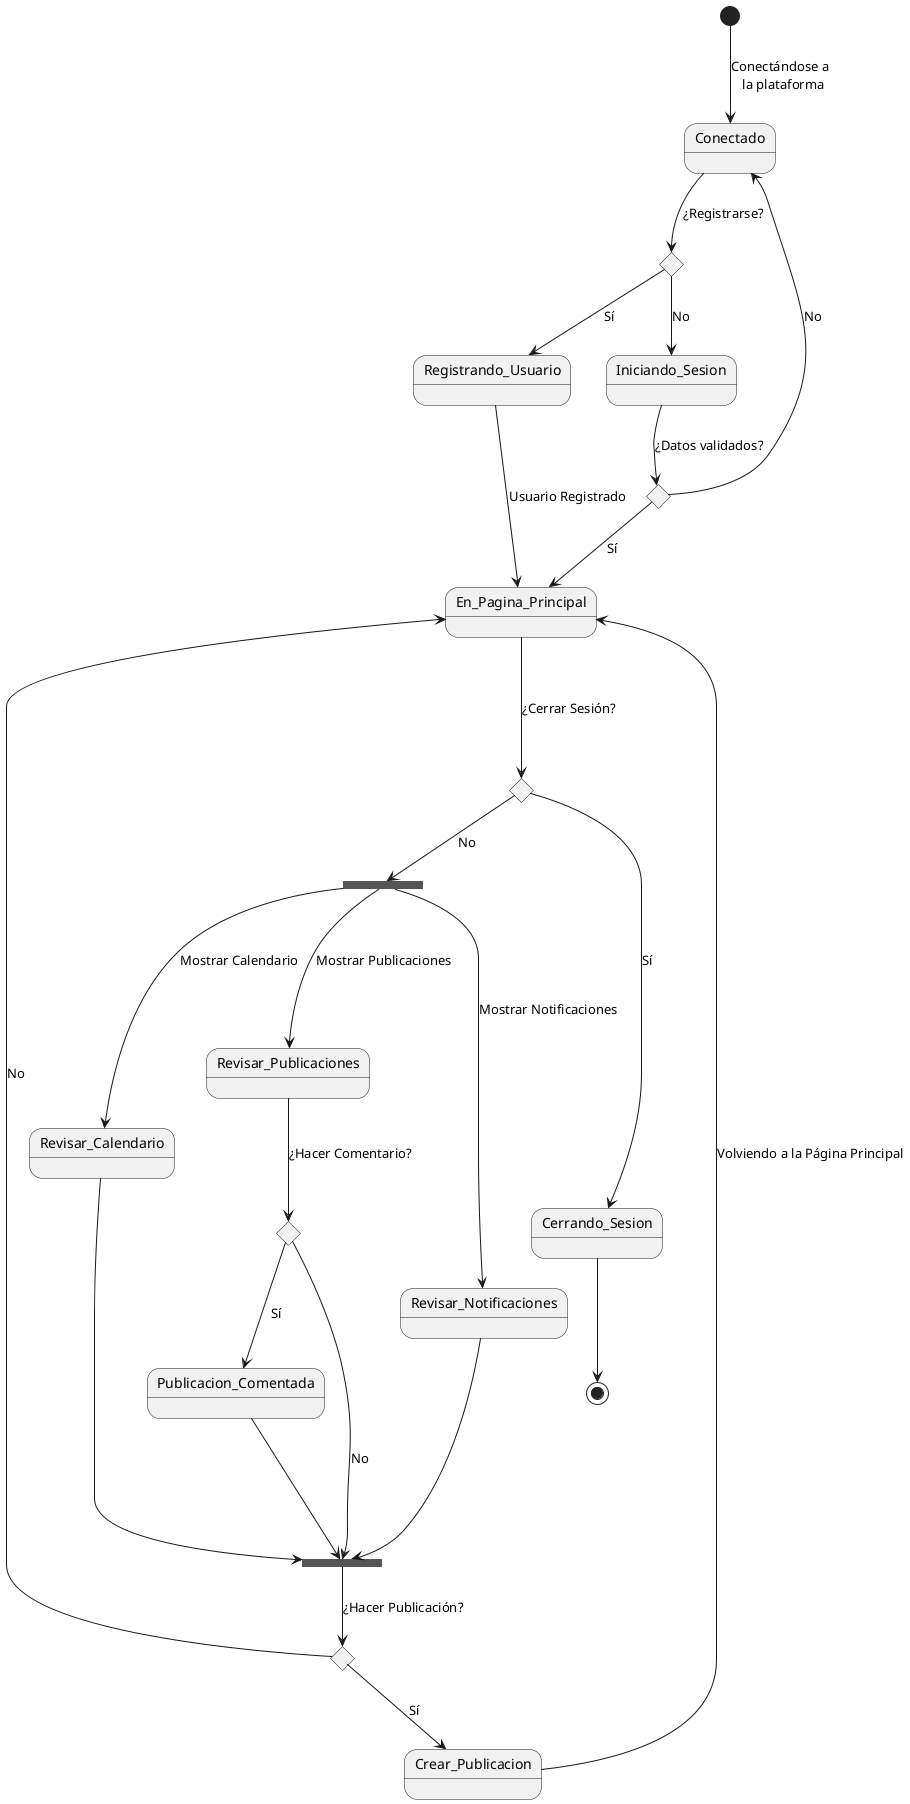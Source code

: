 @startuml

state Conectado
state c1 <<choice>>
state Registrando_Usuario
state Iniciando_Sesion
state c2 <<choice>>
state fork1 <<fork>>
state Revisar_Publicaciones
state c3  <<choice>>
state Publicacion_Comentada
state Revisar_Calendario
state Revisar_Notificaciones
state fork2 <<fork>>
state c4 <<choice>>
state Crear_Publicacion
state c5 <<choice>>
state Cerrando_Sesion

[*] --> Conectado : Conectándose a \n la plataforma

Conectado --> c1 : ¿Registrarse?

c1 --> Registrando_Usuario : Sí
Registrando_Usuario ---> En_Pagina_Principal : Usuario Registrado
c1 --> Iniciando_Sesion : No
Iniciando_Sesion --> c2 : ¿Datos validados?

c2 --> Conectado : No
c2 --> En_Pagina_Principal : Sí

En_Pagina_Principal ---> c5 : ¿Cerrar Sesión?
c5 -----> Cerrando_Sesion : Sí
c5 --> fork1 : No
fork1 ---> Revisar_Notificaciones : Mostrar Notificaciones
fork1 ---> Revisar_Publicaciones : Mostrar Publicaciones
fork1 ---> Revisar_Calendario : Mostrar Calendario

Revisar_Publicaciones --> c3 : ¿Hacer Comentario?
c3 --> Publicacion_Comentada : Sí
c3 --> fork2 : No
Publicacion_Comentada ---> fork2
Revisar_Notificaciones --> fork2
Revisar_Calendario --> fork2


fork2 --> c4 : ¿Hacer Publicación?

c4 --> Crear_Publicacion: Sí
c4 --> En_Pagina_Principal : No
Crear_Publicacion --> En_Pagina_Principal : Volviendo a la Página Principal

Cerrando_Sesion --> [*]









@enduml